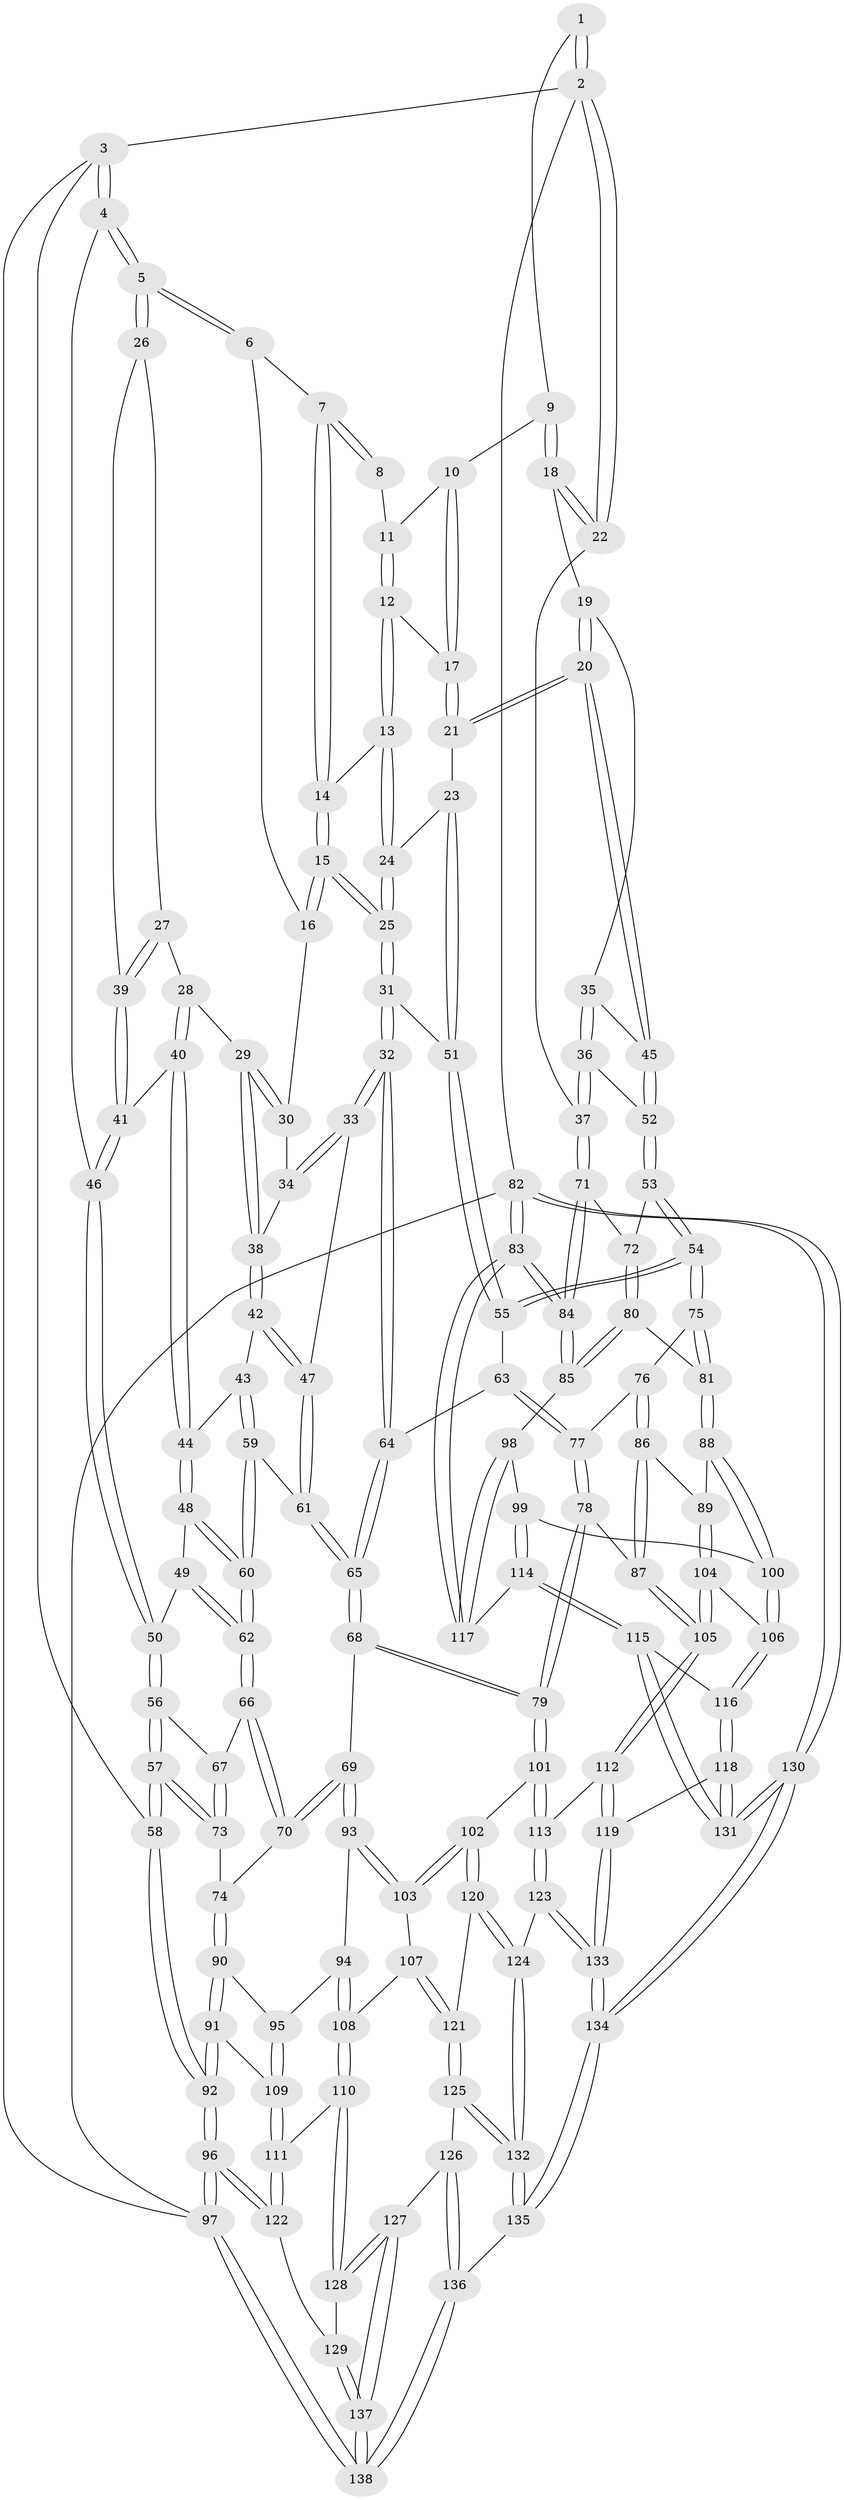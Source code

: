 // coarse degree distribution, {5: 0.08928571428571429, 4: 0.30357142857142855, 3: 0.48214285714285715, 2: 0.125}
// Generated by graph-tools (version 1.1) at 2025/54/03/04/25 22:54:22]
// undirected, 138 vertices, 342 edges
graph export_dot {
  node [color=gray90,style=filled];
  1 [pos="+0.8512829994236886+0"];
  2 [pos="+1+0"];
  3 [pos="+0+0"];
  4 [pos="+0+0"];
  5 [pos="+0+0"];
  6 [pos="+0.45602760349679095+0"];
  7 [pos="+0.4819121759510389+0"];
  8 [pos="+0.5640311549013926+0"];
  9 [pos="+0.8141073312585966+0.05697006304114427"];
  10 [pos="+0.7707868903292436+0.06813442631887112"];
  11 [pos="+0.6613484761383068+0.013607592788570053"];
  12 [pos="+0.6596030953189215+0.0908823650901264"];
  13 [pos="+0.6355742051454015+0.11887632205461221"];
  14 [pos="+0.5682458467199674+0.09425024207620142"];
  15 [pos="+0.5233875078248298+0.16957305677937612"];
  16 [pos="+0.4099352138131125+0.06503810347634228"];
  17 [pos="+0.7268230691557321+0.10977395967198533"];
  18 [pos="+0.8237465797749645+0.06969090098032832"];
  19 [pos="+0.830851216967369+0.11962628245343095"];
  20 [pos="+0.7414053312446685+0.23896636177553596"];
  21 [pos="+0.7232551543917208+0.23147122356657943"];
  22 [pos="+1+0.08699093519141973"];
  23 [pos="+0.7115111792420348+0.23119941338892921"];
  24 [pos="+0.6471667043241242+0.21275321938065758"];
  25 [pos="+0.5370499221725278+0.24789666984339376"];
  26 [pos="+0.11328405583992436+0"];
  27 [pos="+0.2757668832006176+0.12365487110395214"];
  28 [pos="+0.2783629864025382+0.12550830870548546"];
  29 [pos="+0.28776337361946397+0.12580189908445538"];
  30 [pos="+0.4008958591073733+0.0780721754436616"];
  31 [pos="+0.507978925062337+0.28732594901365127"];
  32 [pos="+0.46289804409830176+0.3093647787246556"];
  33 [pos="+0.45397523708021337+0.3063334501379693"];
  34 [pos="+0.3999273958624425+0.11359820129691646"];
  35 [pos="+0.88943284457596+0.17002473666266832"];
  36 [pos="+1+0.2544878638594192"];
  37 [pos="+1+0.258416061431831"];
  38 [pos="+0.33948942223323175+0.2134209590048671"];
  39 [pos="+0.17959226441908138+0.18570063339814213"];
  40 [pos="+0.2334553360142063+0.2482863864995153"];
  41 [pos="+0.18693071850935497+0.230213972922994"];
  42 [pos="+0.3426143231190396+0.26611011320748074"];
  43 [pos="+0.2614526151276058+0.27565117785371784"];
  44 [pos="+0.2562446346768373+0.2743821349846229"];
  45 [pos="+0.7621931415603499+0.2612590654626571"];
  46 [pos="+0.09136098176380934+0.2599551093236426"];
  47 [pos="+0.4347856914165788+0.3053053178088972"];
  48 [pos="+0.22538677135039586+0.31476111658783784"];
  49 [pos="+0.12582970397841328+0.35908459097224277"];
  50 [pos="+0.07082663653617023+0.33957296082106203"];
  51 [pos="+0.629063261017479+0.37060146661888543"];
  52 [pos="+0.7977965053342218+0.314786532832459"];
  53 [pos="+0.7609278971376183+0.45810564579612656"];
  54 [pos="+0.7521168441150103+0.4637172061575001"];
  55 [pos="+0.6830817891116786+0.45366339027181807"];
  56 [pos="+0+0.40826217118010477"];
  57 [pos="+0+0.4516484826408729"];
  58 [pos="+0+0.45264862878752593"];
  59 [pos="+0.29416254156310623+0.39929535253304493"];
  60 [pos="+0.2257422713185531+0.4496955136518965"];
  61 [pos="+0.32173978614084725+0.3987475762609032"];
  62 [pos="+0.21756174466988198+0.4610152958247055"];
  63 [pos="+0.5867666767877379+0.49835413436798026"];
  64 [pos="+0.47371090594353654+0.4752384364324037"];
  65 [pos="+0.40750817986417076+0.5425253278705596"];
  66 [pos="+0.21531518741196395+0.4857082534309326"];
  67 [pos="+0.13626174955122886+0.4896247584737436"];
  68 [pos="+0.38046490882560785+0.5881997337733789"];
  69 [pos="+0.3273188681590787+0.6021807229247724"];
  70 [pos="+0.22372174997332245+0.5013924618652775"];
  71 [pos="+1+0.34307607908209786"];
  72 [pos="+0.856267615266162+0.4802374242501175"];
  73 [pos="+0.07162317984108475+0.579602658604241"];
  74 [pos="+0.10101113883397032+0.6206346138451395"];
  75 [pos="+0.7480802256697707+0.5420052477923389"];
  76 [pos="+0.728083729680188+0.590272467532803"];
  77 [pos="+0.5914856983730158+0.585349815812683"];
  78 [pos="+0.5667221089304764+0.7045663440428084"];
  79 [pos="+0.5358133748239255+0.7237028933191254"];
  80 [pos="+0.9338109833665011+0.6245396888297402"];
  81 [pos="+0.852137869895201+0.6370927335790144"];
  82 [pos="+1+1"];
  83 [pos="+1+0.9396963456529434"];
  84 [pos="+1+0.6866911100001483"];
  85 [pos="+1+0.68720890528562"];
  86 [pos="+0.7133454822150321+0.6591884310574877"];
  87 [pos="+0.6207584503924051+0.6994520874861183"];
  88 [pos="+0.8006849247285653+0.6948292083147093"];
  89 [pos="+0.77053503368767+0.7037557996704401"];
  90 [pos="+0.11288266316326147+0.6793213432539491"];
  91 [pos="+0+0.7516799555846981"];
  92 [pos="+0+0.8344043412257555"];
  93 [pos="+0.2938874963511151+0.6516044673524996"];
  94 [pos="+0.25502501606095274+0.6787211971815214"];
  95 [pos="+0.15246845538812434+0.6949602612035003"];
  96 [pos="+0+1"];
  97 [pos="+0+1"];
  98 [pos="+0.9743299945238636+0.730956416031539"];
  99 [pos="+0.9261418866313218+0.7527184708995941"];
  100 [pos="+0.9135959789432068+0.7560820046695695"];
  101 [pos="+0.5314989690496347+0.7479398718608209"];
  102 [pos="+0.4780351468985117+0.7996133146505057"];
  103 [pos="+0.3461331728479559+0.7565701031247976"];
  104 [pos="+0.7701078481242709+0.7653868263080684"];
  105 [pos="+0.7301018740024693+0.8127322270463361"];
  106 [pos="+0.8542832505321504+0.8016538454164355"];
  107 [pos="+0.33288960468665385+0.8329091588450139"];
  108 [pos="+0.25544743673363046+0.8425236890446897"];
  109 [pos="+0.15137423835467825+0.8142698916079502"];
  110 [pos="+0.25525946037263103+0.8427348737984744"];
  111 [pos="+0.15524569911601324+0.8325607090417442"];
  112 [pos="+0.7149729222284514+0.8766516939199909"];
  113 [pos="+0.623404459519197+0.8717988947187316"];
  114 [pos="+0.9090181876341955+0.8862264744697756"];
  115 [pos="+0.8833020218229272+0.8979451058314404"];
  116 [pos="+0.8484208954563456+0.8375877299357315"];
  117 [pos="+0.9273811032282955+0.8839056462517466"];
  118 [pos="+0.7258931254431373+0.8861890995714208"];
  119 [pos="+0.7189001110665554+0.8807857010929487"];
  120 [pos="+0.4602846066841695+0.8303164663938594"];
  121 [pos="+0.4099426635095474+0.8794170922785818"];
  122 [pos="+0.10978527928667278+0.8896482339528385"];
  123 [pos="+0.5916434337287428+0.9276273907947822"];
  124 [pos="+0.5356884940614028+0.9336056101663529"];
  125 [pos="+0.4050253828899445+0.907426238858796"];
  126 [pos="+0.3906483246098673+0.9197840638218729"];
  127 [pos="+0.34669731290466116+0.9448340721713487"];
  128 [pos="+0.25588063365554786+0.8695351945630059"];
  129 [pos="+0.22580061713322547+0.9400121557729069"];
  130 [pos="+0.8846551808935655+1"];
  131 [pos="+0.8300597368470114+1"];
  132 [pos="+0.47702152085013316+0.9813126056595767"];
  133 [pos="+0.6159131332917527+1"];
  134 [pos="+0.6246462688528166+1"];
  135 [pos="+0.509804199285947+1"];
  136 [pos="+0.4214272457162135+1"];
  137 [pos="+0.25182937203641403+1"];
  138 [pos="+0.2005875860881364+1"];
  1 -- 2;
  1 -- 2;
  1 -- 9;
  2 -- 3;
  2 -- 22;
  2 -- 22;
  2 -- 82;
  3 -- 4;
  3 -- 4;
  3 -- 58;
  3 -- 97;
  4 -- 5;
  4 -- 5;
  4 -- 46;
  5 -- 6;
  5 -- 6;
  5 -- 26;
  5 -- 26;
  6 -- 7;
  6 -- 16;
  7 -- 8;
  7 -- 8;
  7 -- 14;
  7 -- 14;
  8 -- 11;
  9 -- 10;
  9 -- 18;
  9 -- 18;
  10 -- 11;
  10 -- 17;
  10 -- 17;
  11 -- 12;
  11 -- 12;
  12 -- 13;
  12 -- 13;
  12 -- 17;
  13 -- 14;
  13 -- 24;
  13 -- 24;
  14 -- 15;
  14 -- 15;
  15 -- 16;
  15 -- 16;
  15 -- 25;
  15 -- 25;
  16 -- 30;
  17 -- 21;
  17 -- 21;
  18 -- 19;
  18 -- 22;
  18 -- 22;
  19 -- 20;
  19 -- 20;
  19 -- 35;
  20 -- 21;
  20 -- 21;
  20 -- 45;
  20 -- 45;
  21 -- 23;
  22 -- 37;
  23 -- 24;
  23 -- 51;
  23 -- 51;
  24 -- 25;
  24 -- 25;
  25 -- 31;
  25 -- 31;
  26 -- 27;
  26 -- 39;
  27 -- 28;
  27 -- 39;
  27 -- 39;
  28 -- 29;
  28 -- 40;
  28 -- 40;
  29 -- 30;
  29 -- 30;
  29 -- 38;
  29 -- 38;
  30 -- 34;
  31 -- 32;
  31 -- 32;
  31 -- 51;
  32 -- 33;
  32 -- 33;
  32 -- 64;
  32 -- 64;
  33 -- 34;
  33 -- 34;
  33 -- 47;
  34 -- 38;
  35 -- 36;
  35 -- 36;
  35 -- 45;
  36 -- 37;
  36 -- 37;
  36 -- 52;
  37 -- 71;
  37 -- 71;
  38 -- 42;
  38 -- 42;
  39 -- 41;
  39 -- 41;
  40 -- 41;
  40 -- 44;
  40 -- 44;
  41 -- 46;
  41 -- 46;
  42 -- 43;
  42 -- 47;
  42 -- 47;
  43 -- 44;
  43 -- 59;
  43 -- 59;
  44 -- 48;
  44 -- 48;
  45 -- 52;
  45 -- 52;
  46 -- 50;
  46 -- 50;
  47 -- 61;
  47 -- 61;
  48 -- 49;
  48 -- 60;
  48 -- 60;
  49 -- 50;
  49 -- 62;
  49 -- 62;
  50 -- 56;
  50 -- 56;
  51 -- 55;
  51 -- 55;
  52 -- 53;
  52 -- 53;
  53 -- 54;
  53 -- 54;
  53 -- 72;
  54 -- 55;
  54 -- 55;
  54 -- 75;
  54 -- 75;
  55 -- 63;
  56 -- 57;
  56 -- 57;
  56 -- 67;
  57 -- 58;
  57 -- 58;
  57 -- 73;
  57 -- 73;
  58 -- 92;
  58 -- 92;
  59 -- 60;
  59 -- 60;
  59 -- 61;
  60 -- 62;
  60 -- 62;
  61 -- 65;
  61 -- 65;
  62 -- 66;
  62 -- 66;
  63 -- 64;
  63 -- 77;
  63 -- 77;
  64 -- 65;
  64 -- 65;
  65 -- 68;
  65 -- 68;
  66 -- 67;
  66 -- 70;
  66 -- 70;
  67 -- 73;
  67 -- 73;
  68 -- 69;
  68 -- 79;
  68 -- 79;
  69 -- 70;
  69 -- 70;
  69 -- 93;
  69 -- 93;
  70 -- 74;
  71 -- 72;
  71 -- 84;
  71 -- 84;
  72 -- 80;
  72 -- 80;
  73 -- 74;
  74 -- 90;
  74 -- 90;
  75 -- 76;
  75 -- 81;
  75 -- 81;
  76 -- 77;
  76 -- 86;
  76 -- 86;
  77 -- 78;
  77 -- 78;
  78 -- 79;
  78 -- 79;
  78 -- 87;
  79 -- 101;
  79 -- 101;
  80 -- 81;
  80 -- 85;
  80 -- 85;
  81 -- 88;
  81 -- 88;
  82 -- 83;
  82 -- 83;
  82 -- 130;
  82 -- 130;
  82 -- 97;
  83 -- 84;
  83 -- 84;
  83 -- 117;
  83 -- 117;
  84 -- 85;
  84 -- 85;
  85 -- 98;
  86 -- 87;
  86 -- 87;
  86 -- 89;
  87 -- 105;
  87 -- 105;
  88 -- 89;
  88 -- 100;
  88 -- 100;
  89 -- 104;
  89 -- 104;
  90 -- 91;
  90 -- 91;
  90 -- 95;
  91 -- 92;
  91 -- 92;
  91 -- 109;
  92 -- 96;
  92 -- 96;
  93 -- 94;
  93 -- 103;
  93 -- 103;
  94 -- 95;
  94 -- 108;
  94 -- 108;
  95 -- 109;
  95 -- 109;
  96 -- 97;
  96 -- 97;
  96 -- 122;
  96 -- 122;
  97 -- 138;
  97 -- 138;
  98 -- 99;
  98 -- 117;
  98 -- 117;
  99 -- 100;
  99 -- 114;
  99 -- 114;
  100 -- 106;
  100 -- 106;
  101 -- 102;
  101 -- 113;
  101 -- 113;
  102 -- 103;
  102 -- 103;
  102 -- 120;
  102 -- 120;
  103 -- 107;
  104 -- 105;
  104 -- 105;
  104 -- 106;
  105 -- 112;
  105 -- 112;
  106 -- 116;
  106 -- 116;
  107 -- 108;
  107 -- 121;
  107 -- 121;
  108 -- 110;
  108 -- 110;
  109 -- 111;
  109 -- 111;
  110 -- 111;
  110 -- 128;
  110 -- 128;
  111 -- 122;
  111 -- 122;
  112 -- 113;
  112 -- 119;
  112 -- 119;
  113 -- 123;
  113 -- 123;
  114 -- 115;
  114 -- 115;
  114 -- 117;
  115 -- 116;
  115 -- 131;
  115 -- 131;
  116 -- 118;
  116 -- 118;
  118 -- 119;
  118 -- 131;
  118 -- 131;
  119 -- 133;
  119 -- 133;
  120 -- 121;
  120 -- 124;
  120 -- 124;
  121 -- 125;
  121 -- 125;
  122 -- 129;
  123 -- 124;
  123 -- 133;
  123 -- 133;
  124 -- 132;
  124 -- 132;
  125 -- 126;
  125 -- 132;
  125 -- 132;
  126 -- 127;
  126 -- 136;
  126 -- 136;
  127 -- 128;
  127 -- 128;
  127 -- 137;
  127 -- 137;
  128 -- 129;
  129 -- 137;
  129 -- 137;
  130 -- 131;
  130 -- 131;
  130 -- 134;
  130 -- 134;
  132 -- 135;
  132 -- 135;
  133 -- 134;
  133 -- 134;
  134 -- 135;
  134 -- 135;
  135 -- 136;
  136 -- 138;
  136 -- 138;
  137 -- 138;
  137 -- 138;
}
